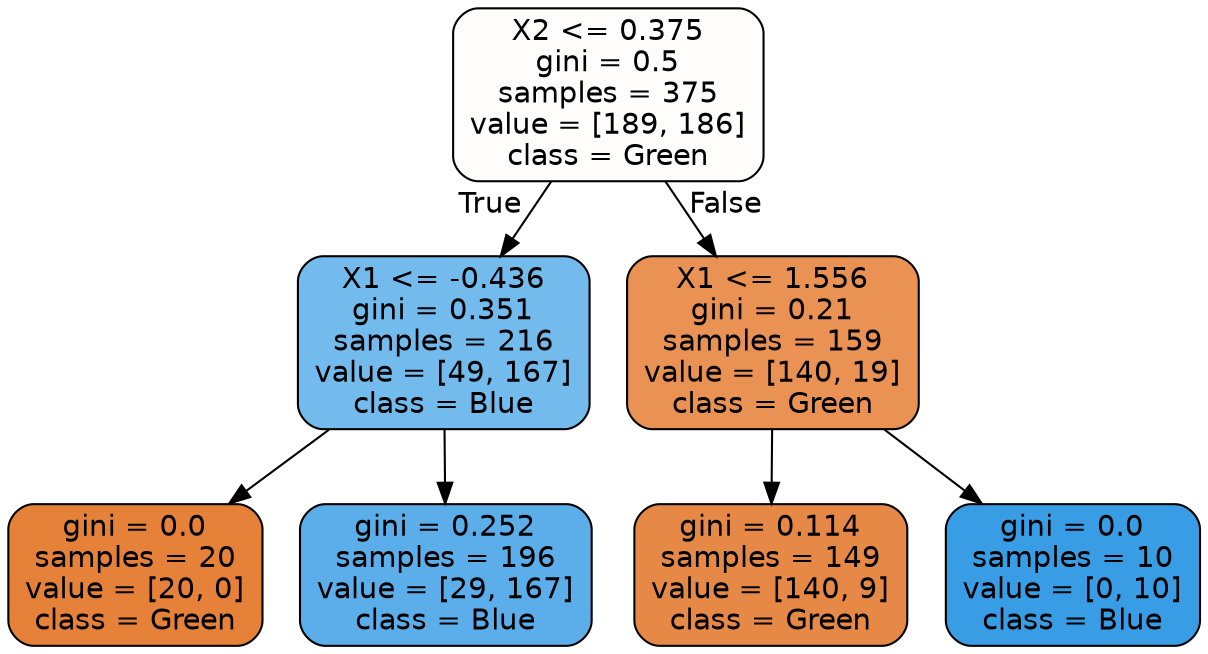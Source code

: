 digraph Tree {
node [shape=box, style="filled, rounded", color="black", fontname="helvetica"] ;
edge [fontname="helvetica"] ;
0 [label="X2 <= 0.375\ngini = 0.5\nsamples = 375\nvalue = [189, 186]\nclass = Green", fillcolor="#fffdfc"] ;
1 [label="X1 <= -0.436\ngini = 0.351\nsamples = 216\nvalue = [49, 167]\nclass = Blue", fillcolor="#73baed"] ;
0 -> 1 [labeldistance=2.5, labelangle=45, headlabel="True"] ;
2 [label="gini = 0.0\nsamples = 20\nvalue = [20, 0]\nclass = Green", fillcolor="#e58139"] ;
1 -> 2 ;
3 [label="gini = 0.252\nsamples = 196\nvalue = [29, 167]\nclass = Blue", fillcolor="#5baeea"] ;
1 -> 3 ;
4 [label="X1 <= 1.556\ngini = 0.21\nsamples = 159\nvalue = [140, 19]\nclass = Green", fillcolor="#e99254"] ;
0 -> 4 [labeldistance=2.5, labelangle=-45, headlabel="False"] ;
5 [label="gini = 0.114\nsamples = 149\nvalue = [140, 9]\nclass = Green", fillcolor="#e78946"] ;
4 -> 5 ;
6 [label="gini = 0.0\nsamples = 10\nvalue = [0, 10]\nclass = Blue", fillcolor="#399de5"] ;
4 -> 6 ;
}